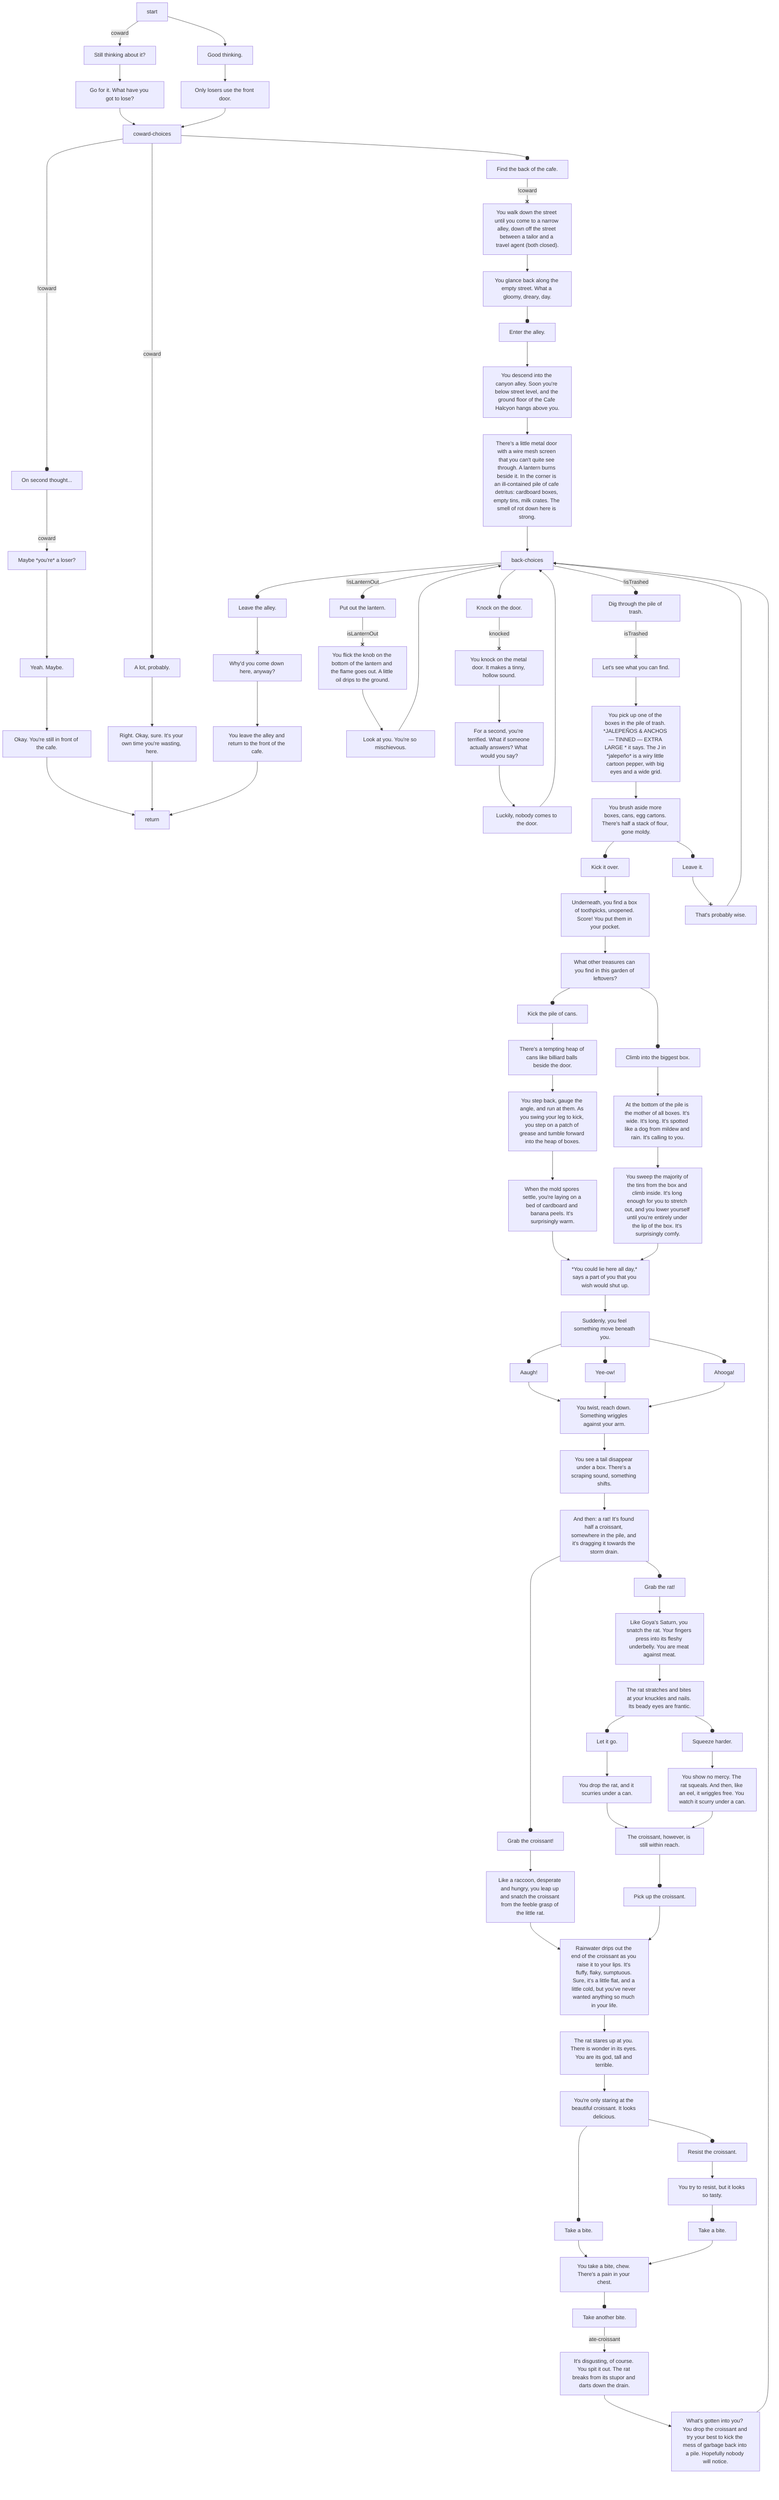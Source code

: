 flowchart TD
    start -- coward --> coward1[Still thinking about it?] --> coward3[Go for it. What have you got to lose?] --> coward-choices
    
    start--> go-around-back-i[Good thinking.]
    --> go-around-back-ii[Only losers use the front door.]
    --> coward-choices

    coward-choices -- !coward --o continue0[On second thought...] -- coward --> coward0[Maybe *you're* a loser?] ---> coward[Yeah. Maybe.] --> coward2[Okay. You're still in front of the cafe.] --> return

    coward-choices -- coward --o continue2[A lot, probably.] --> coward4[Right. Okay, sure. It's your own time you're wasting, here.] --> return
    
    coward-choices --o continue1[Find the back of the cafe.]
    -- !coward --x go-around-back-iv["You walk down the street until you come to a narrow alley, down off the street between a tailor and a travel agent (both closed)."]
    --> go-around-back-v[You glance back along the empty street. What a gloomy, dreary, day.] --o go-down[Enter the alley.]
    --> go-around-back-vi[You descend into the canyon alley. Soon you're below street level, and the ground floor of the Cafe Halcyon hangs above you.]
    --> go-around-back-vii[There's a little metal door with a wire mesh screen that you can't quite see through. A lantern burns beside it. In the corner is an ill-contained pile of cafe detritus: cardboard boxes, empty tins, milk crates. The smell of rot down here is strong.] --> back-choices

    back-choices --o knock[Knock on the door.]
    -- knocked --x go-around-back-vii-i-i[You knock on the metal door. It makes a tinny, hollow sound.] --> go-around-back-vii-i-ii[For a second, you're terrified. What if someone actually answers? What would you say?] --> go-around-back-vii-i-iii[Luckily, nobody comes to the door.] --> back-choices
    
    back-choices -- !isLanternOut --o go-around-back-vii-ii[Put out the lantern.] 
    -- isLanternOut --x go-around-back-vii-ii-i[You flick the knob on the bottom of the lantern and the flame goes out. A little oil drips to the ground.] 
    --> go-around-back-vii-ii-ii[Look at you. You're so mischievous.] --> back-choices

    back-choices 
    -- !isTrashed --o go-around-back-vii-iii[Dig through the pile of trash.] 
    -- isTrashed --x go-around-back-vii-iii-i0[Let's see what you can find.] 
    --> go-around-back-vii-iii-i[You pick up one of the boxes in the pile of trash. *JALEPEÑOS & ANCHOS — TINNED — EXTRA LARGE * it says. The J in *jalepeño* is a wiry little cartoon pepper, with big eyes and a wide grid.]
    --> go-around-back-vii-iii-ii[You brush aside more boxes, cans, egg cartons. There's half a stack of flour, gone moldy.]
    --o go-around-back-vii-iii-ii-i[Kick it over.]
    --> go-around-back-vii-iii-ii-i-i[Underneath, you find a box of toothpicks, unopened. Score! You put them in your pocket.]
    --> go-around-back-vii-iii-ii-i-ii[What other treasures can you find in this garden of leftovers?]

    %% kick cans
    go-around-back-vii-iii-ii-i-ii --o go-around-back-vii-iii-ii-i-ii-i[Kick the pile of cans.] --> go-around-back-vii-iii-ii-i-ii-i-i[There's a tempting heap of cans like billiard balls beside the door.] --> go-around-back-vii-iii-ii-i-ii-i-ii[You step back, gauge the angle, and run at them. As you swing your leg to kick, you step on a patch of grease and tumble forward into the heap of boxes.] --> go-around-back-vii-iii-ii-i-ii-i-iii[When the mold spores settle, you're laying on a bed of cardboard and banana peels. It's surprisingly warm.] --> go-around-back-vii-iii-ii-i-iii1

    %% climb in box
    go-around-back-vii-iii-ii-i-ii --o go-around-back-vii-iii-ii-i-ii-ii[Climb into the biggest box.] --> go-around-back-vii-iii-ii-i-ii-ii-i[At the bottom of the pile is the mother of all boxes. It's wide. It's long. It's spotted like a dog from mildew and rain. It's calling to you.] --> go-around-back-vii-iii-ii-i-ii-ii-ii[You sweep the majority of the tins from the box and climb inside. It's long enough for you to stretch out, and you lower yourself until you're entirely under the lip of the box. It's surprisingly comfy.] --> go-around-back-vii-iii-ii-i-iii1
    
    go-around-back-vii-iii-ii-i-iii1[*You could lie here all day,* says a part of you that you wish would shut up.] --> go-around-back-vii-iii-ii-i-iii[Suddenly, you feel something move beneath you.]
    
    %% exclaimations against wriggling
    go-around-back-vii-iii-ii-i-iii --o go-around-back-iii-ii-i-iii-i[Aaugh!] --> go-around-back-iii-ii-i-iv
    go-around-back-vii-iii-ii-i-iii --o go-around-back-iii-ii-i-iii-ii[Yee-ow!] --> go-around-back-iii-ii-i-iv
    go-around-back-vii-iii-ii-i-iii --o go-around-back-iii-ii-i-iii-iii[Ahooga!] --> go-around-back-iii-ii-i-iv
    
    %% croissant reveal
    go-around-back-iii-ii-i-iv[You twist, reach down. Something wriggles against your arm.] 
    --> go-around-back-iii-ii-i-v[You see a tail disappear under a box. There's a scraping sound, something shifts.] 
    --> go-around-back-iii-ii-i-vi[And then: a rat! It's found half a croissant, somewhere in the pile, and it's dragging it towards the storm drain.] 
    
    go-around-back-iii-ii-i-vi --o go-around-back-iii-ii-i-vii[Grab the croissant!] 
    --> go-around-back-iii-ii-i-viii[Like a raccoon, desperate and hungry, you leap up and snatch the croissant from the feeble grasp of the little rat.] --> go-around-back-iii-ii-i-ix

    go-around-back-iii-ii-i-vi --o go-around-back-iii-ii-iivii2[Grab the rat!]
    --> go-around-back-iii-ii-i-vii2[Like Goya's Saturn, you snatch the rat. Your fingers press into its fleshy underbelly. You are meat against meat.]
    --> go-around-back-iii-ii-i-vii3[The rat stratches and bites at your knuckles and nails. Its beady eyes are frantic.]
    
    go-around-back-iii-ii-i-vii3 --o go-around-back-iii-ii-i-vii4[Let it go.] 
    --> go-around-back-iii-ii-i-vii6[You drop the rat, and it scurries under a can.] 
    --> go-around-back-iii-ii-i-vii8
    
    go-around-back-iii-ii-i-vii3 --o go-around-back-iii-ii-i-vii5[Squeeze harder.] 
    --> go-around-back-iii-ii-i-vii7[You show no mercy. The rat squeals. And then, like an eel, it wriggles free. You watch it scurry under a can.] 
    --> go-around-back-iii-ii-i-vii8

    go-around-back-iii-ii-i-vii8[The croissant, however, is still within reach.]--o go-around-back-iii-ii-i-vii9[Pick up the croissant.] --> go-around-back-iii-ii-i-ix

    %% contemplate the croissant
    go-around-back-iii-ii-i-ix[Rainwater drips out the end of the croissant as you raise it to your lips. It's fluffy, flaky, sumptuous. Sure, it's a little flat, and a little cold, but you've never wanted anything so much in your life.] 
    --> go-around-back-iii-ii-i-x[The rat stares up at you. There is wonder in its eyes. You are its god, tall and terrible.] 
    --> go-around-back-iii-ii-i-xi-b[You're only staring at the beautiful croissant. It looks delicious.]
    
    %% illusion of choice
    go-around-back-iii-ii-i-xi-b --o go-around-back-iii-ii-i-viii-i[Take a bite.] --> go-around-back-iii-ii-i-xii
    go-around-back-iii-ii-i-xi-b --o go-around-back-iii-ii-i-viii-ii[Resist the croissant.] --> go-around-back-iii-ii-i-viii-iii[You try to resist, but it looks so tasty.] --o go-around-back-iii-ii-i-viii-iv[Take a bite.] --> go-around-back-iii-ii-i-xii

    go-around-back-iii-ii-i-xii[You take a bite, chew. There's a pain in your chest.] --o go-around-back-iii-ii-i-xii2[Take another bite.] -- ate-croissant --> go-around-back-iii-ii-i-xiii[It's disgusting, of course. You spit it out. The rat breaks from its stupor and darts down the drain.] --> go-around-back-iii-ii-i-xiv[What's gotten into you? You drop the croissant and try your best to kick the mess of garbage back into a pile. Hopefully nobody will notice.] --> back-choices
    
    %% no toothpicks for you
    go-around-back-vii-iii-ii --o go-around-back-vii-iii-ii-ii[Leave it.] --x go-around-back-vii-iii-ii-iii[That's probably wise.] --> back-choices

    %% leave alley
    back-choices --o go-around-back-vii-iv[Leave the alley.] --x go-around-back-vii-iv-i[Why'd you come down here, anyway?] --> go-around-back-vii-iv-ii[You leave the alley and return to the front of the cafe.] --> return
